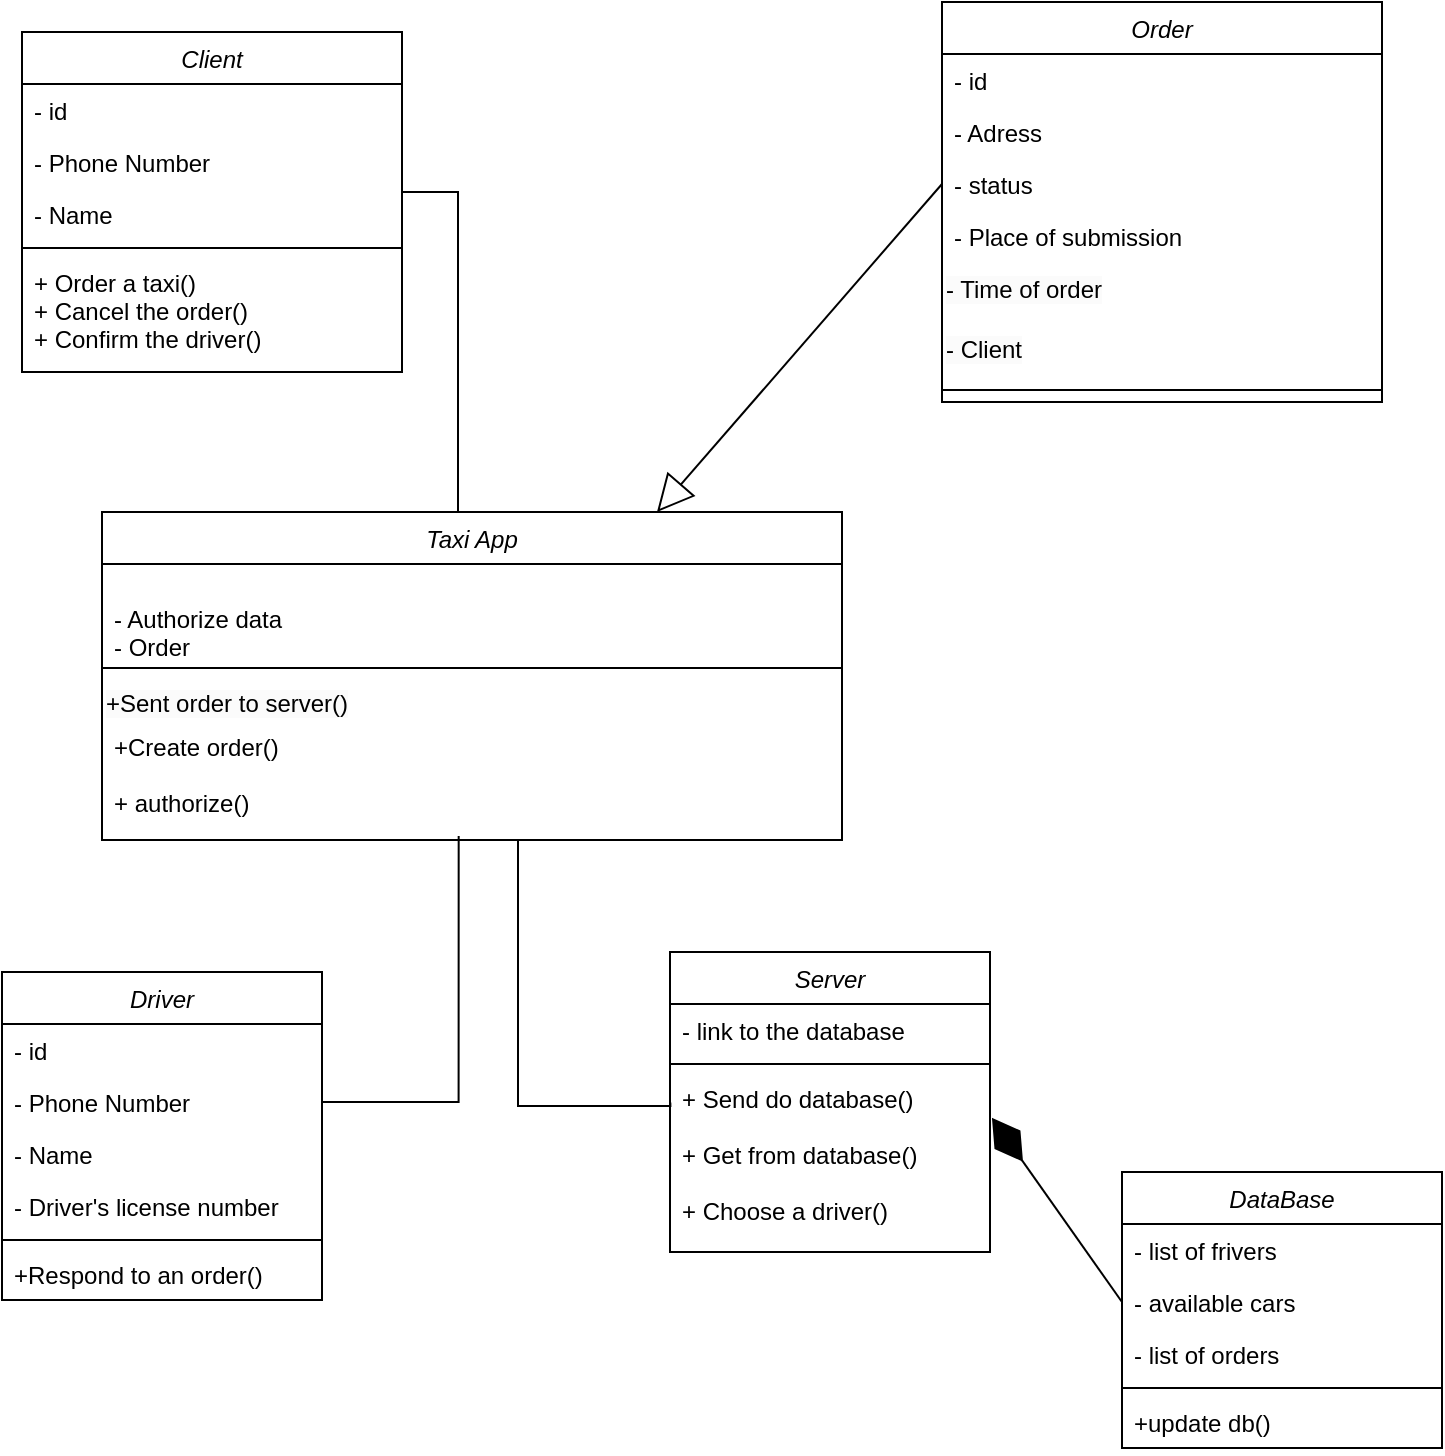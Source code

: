 <mxfile version="21.5.0" type="github">
  <diagram id="C5RBs43oDa-KdzZeNtuy" name="Page-1">
    <mxGraphModel dx="1674" dy="796" grid="1" gridSize="10" guides="1" tooltips="1" connect="1" arrows="1" fold="1" page="1" pageScale="1" pageWidth="827" pageHeight="1169" math="0" shadow="0">
      <root>
        <mxCell id="WIyWlLk6GJQsqaUBKTNV-0" />
        <mxCell id="WIyWlLk6GJQsqaUBKTNV-1" parent="WIyWlLk6GJQsqaUBKTNV-0" />
        <mxCell id="zkfFHV4jXpPFQw0GAbJ--0" value="Сlient" style="swimlane;fontStyle=2;align=center;verticalAlign=top;childLayout=stackLayout;horizontal=1;startSize=26;horizontalStack=0;resizeParent=1;resizeLast=0;collapsible=1;marginBottom=0;rounded=0;shadow=0;strokeWidth=1;" parent="WIyWlLk6GJQsqaUBKTNV-1" vertex="1">
          <mxGeometry x="90" y="30" width="190" height="170" as="geometry">
            <mxRectangle x="230" y="140" width="160" height="26" as="alternateBounds" />
          </mxGeometry>
        </mxCell>
        <mxCell id="zkfFHV4jXpPFQw0GAbJ--1" value="- id" style="text;align=left;verticalAlign=top;spacingLeft=4;spacingRight=4;overflow=hidden;rotatable=0;points=[[0,0.5],[1,0.5]];portConstraint=eastwest;" parent="zkfFHV4jXpPFQw0GAbJ--0" vertex="1">
          <mxGeometry y="26" width="190" height="26" as="geometry" />
        </mxCell>
        <mxCell id="zkfFHV4jXpPFQw0GAbJ--2" value="- Phone Number" style="text;align=left;verticalAlign=top;spacingLeft=4;spacingRight=4;overflow=hidden;rotatable=0;points=[[0,0.5],[1,0.5]];portConstraint=eastwest;rounded=0;shadow=0;html=0;" parent="zkfFHV4jXpPFQw0GAbJ--0" vertex="1">
          <mxGeometry y="52" width="190" height="26" as="geometry" />
        </mxCell>
        <mxCell id="zkfFHV4jXpPFQw0GAbJ--3" value="- Name" style="text;align=left;verticalAlign=top;spacingLeft=4;spacingRight=4;overflow=hidden;rotatable=0;points=[[0,0.5],[1,0.5]];portConstraint=eastwest;rounded=0;shadow=0;html=0;" parent="zkfFHV4jXpPFQw0GAbJ--0" vertex="1">
          <mxGeometry y="78" width="190" height="26" as="geometry" />
        </mxCell>
        <mxCell id="zkfFHV4jXpPFQw0GAbJ--4" value="" style="line;html=1;strokeWidth=1;align=left;verticalAlign=middle;spacingTop=-1;spacingLeft=3;spacingRight=3;rotatable=0;labelPosition=right;points=[];portConstraint=eastwest;" parent="zkfFHV4jXpPFQw0GAbJ--0" vertex="1">
          <mxGeometry y="104" width="190" height="8" as="geometry" />
        </mxCell>
        <mxCell id="zkfFHV4jXpPFQw0GAbJ--5" value="+ Order a taxi()&#xa;+ Cancel the order()&#xa;+ Confirm the driver()" style="text;align=left;verticalAlign=top;spacingLeft=4;spacingRight=4;overflow=hidden;rotatable=0;points=[[0,0.5],[1,0.5]];portConstraint=eastwest;" parent="zkfFHV4jXpPFQw0GAbJ--0" vertex="1">
          <mxGeometry y="112" width="190" height="58" as="geometry" />
        </mxCell>
        <mxCell id="Cgl-m45hVeOOeW6FoY-X-0" value="Taxi App&#xa;" style="swimlane;fontStyle=2;align=center;verticalAlign=top;childLayout=stackLayout;horizontal=1;startSize=26;horizontalStack=0;resizeParent=1;resizeLast=0;collapsible=1;marginBottom=0;rounded=0;shadow=0;strokeWidth=1;" parent="WIyWlLk6GJQsqaUBKTNV-1" vertex="1">
          <mxGeometry x="130" y="270" width="370" height="164" as="geometry">
            <mxRectangle x="230" y="140" width="160" height="26" as="alternateBounds" />
          </mxGeometry>
        </mxCell>
        <mxCell id="Cgl-m45hVeOOeW6FoY-X-3" value="&#xa;- Authorize data&#xa;- Order" style="text;align=left;verticalAlign=top;spacingLeft=4;spacingRight=4;overflow=hidden;rotatable=0;points=[[0,0.5],[1,0.5]];portConstraint=eastwest;rounded=0;shadow=0;html=0;" parent="Cgl-m45hVeOOeW6FoY-X-0" vertex="1">
          <mxGeometry y="26" width="370" height="48" as="geometry" />
        </mxCell>
        <mxCell id="Cgl-m45hVeOOeW6FoY-X-4" value="" style="line;html=1;strokeWidth=1;align=left;verticalAlign=middle;spacingTop=-1;spacingLeft=3;spacingRight=3;rotatable=0;labelPosition=right;points=[];portConstraint=eastwest;" parent="Cgl-m45hVeOOeW6FoY-X-0" vertex="1">
          <mxGeometry y="74" width="370" height="8" as="geometry" />
        </mxCell>
        <mxCell id="Cgl-m45hVeOOeW6FoY-X-29" value="&lt;span style=&quot;color: rgb(0, 0, 0); font-family: Helvetica; font-size: 12px; font-style: normal; font-variant-ligatures: normal; font-variant-caps: normal; font-weight: 400; letter-spacing: normal; orphans: 2; text-align: left; text-indent: 0px; text-transform: none; widows: 2; word-spacing: 0px; -webkit-text-stroke-width: 0px; background-color: rgb(251, 251, 251); text-decoration-thickness: initial; text-decoration-style: initial; text-decoration-color: initial; float: none; display: inline !important;&quot;&gt;+Sent order to server()&lt;/span&gt;" style="text;whiteSpace=wrap;html=1;" parent="Cgl-m45hVeOOeW6FoY-X-0" vertex="1">
          <mxGeometry y="82" width="370" height="22" as="geometry" />
        </mxCell>
        <mxCell id="Cgl-m45hVeOOeW6FoY-X-5" value="+Create order()&#xa;&#xa;+ authorize()" style="text;align=left;verticalAlign=top;spacingLeft=4;spacingRight=4;overflow=hidden;rotatable=0;points=[[0,0.5],[1,0.5]];portConstraint=eastwest;" parent="Cgl-m45hVeOOeW6FoY-X-0" vertex="1">
          <mxGeometry y="104" width="370" height="60" as="geometry" />
        </mxCell>
        <mxCell id="Cgl-m45hVeOOeW6FoY-X-6" value="Server" style="swimlane;fontStyle=2;align=center;verticalAlign=top;childLayout=stackLayout;horizontal=1;startSize=26;horizontalStack=0;resizeParent=1;resizeLast=0;collapsible=1;marginBottom=0;rounded=0;shadow=0;strokeWidth=1;" parent="WIyWlLk6GJQsqaUBKTNV-1" vertex="1">
          <mxGeometry x="414" y="490" width="160" height="150" as="geometry">
            <mxRectangle x="230" y="140" width="160" height="26" as="alternateBounds" />
          </mxGeometry>
        </mxCell>
        <mxCell id="Cgl-m45hVeOOeW6FoY-X-7" value="- link to the database" style="text;align=left;verticalAlign=top;spacingLeft=4;spacingRight=4;overflow=hidden;rotatable=0;points=[[0,0.5],[1,0.5]];portConstraint=eastwest;" parent="Cgl-m45hVeOOeW6FoY-X-6" vertex="1">
          <mxGeometry y="26" width="160" height="26" as="geometry" />
        </mxCell>
        <mxCell id="Cgl-m45hVeOOeW6FoY-X-10" value="" style="line;html=1;strokeWidth=1;align=left;verticalAlign=middle;spacingTop=-1;spacingLeft=3;spacingRight=3;rotatable=0;labelPosition=right;points=[];portConstraint=eastwest;" parent="Cgl-m45hVeOOeW6FoY-X-6" vertex="1">
          <mxGeometry y="52" width="160" height="8" as="geometry" />
        </mxCell>
        <mxCell id="Cgl-m45hVeOOeW6FoY-X-11" value="+ Send do database()&#xa;&#xa;+ Get from database()&#xa;&#xa;+ Choose a driver()" style="text;align=left;verticalAlign=top;spacingLeft=4;spacingRight=4;overflow=hidden;rotatable=0;points=[[0,0.5],[1,0.5]];portConstraint=eastwest;" parent="Cgl-m45hVeOOeW6FoY-X-6" vertex="1">
          <mxGeometry y="60" width="160" height="90" as="geometry" />
        </mxCell>
        <mxCell id="Cgl-m45hVeOOeW6FoY-X-12" value="Order" style="swimlane;fontStyle=2;align=center;verticalAlign=top;childLayout=stackLayout;horizontal=1;startSize=26;horizontalStack=0;resizeParent=1;resizeLast=0;collapsible=1;marginBottom=0;rounded=0;shadow=0;strokeWidth=1;" parent="WIyWlLk6GJQsqaUBKTNV-1" vertex="1">
          <mxGeometry x="550" y="15" width="220" height="200" as="geometry">
            <mxRectangle x="230" y="140" width="160" height="26" as="alternateBounds" />
          </mxGeometry>
        </mxCell>
        <mxCell id="Cgl-m45hVeOOeW6FoY-X-13" value="- id" style="text;align=left;verticalAlign=top;spacingLeft=4;spacingRight=4;overflow=hidden;rotatable=0;points=[[0,0.5],[1,0.5]];portConstraint=eastwest;" parent="Cgl-m45hVeOOeW6FoY-X-12" vertex="1">
          <mxGeometry y="26" width="220" height="26" as="geometry" />
        </mxCell>
        <mxCell id="Cgl-m45hVeOOeW6FoY-X-14" value="- Adress" style="text;align=left;verticalAlign=top;spacingLeft=4;spacingRight=4;overflow=hidden;rotatable=0;points=[[0,0.5],[1,0.5]];portConstraint=eastwest;rounded=0;shadow=0;html=0;" parent="Cgl-m45hVeOOeW6FoY-X-12" vertex="1">
          <mxGeometry y="52" width="220" height="26" as="geometry" />
        </mxCell>
        <mxCell id="Cgl-m45hVeOOeW6FoY-X-15" value="- status" style="text;align=left;verticalAlign=top;spacingLeft=4;spacingRight=4;overflow=hidden;rotatable=0;points=[[0,0.5],[1,0.5]];portConstraint=eastwest;rounded=0;shadow=0;html=0;" parent="Cgl-m45hVeOOeW6FoY-X-12" vertex="1">
          <mxGeometry y="78" width="220" height="26" as="geometry" />
        </mxCell>
        <mxCell id="Cgl-m45hVeOOeW6FoY-X-24" value="- Place of submission" style="text;align=left;verticalAlign=top;spacingLeft=4;spacingRight=4;overflow=hidden;rotatable=0;points=[[0,0.5],[1,0.5]];portConstraint=eastwest;rounded=0;shadow=0;html=0;" parent="Cgl-m45hVeOOeW6FoY-X-12" vertex="1">
          <mxGeometry y="104" width="220" height="26" as="geometry" />
        </mxCell>
        <mxCell id="Cgl-m45hVeOOeW6FoY-X-25" value="&lt;span style=&quot;color: rgb(0, 0, 0); font-family: Helvetica; font-size: 12px; font-style: normal; font-variant-ligatures: normal; font-variant-caps: normal; font-weight: 400; letter-spacing: normal; orphans: 2; text-align: left; text-indent: 0px; text-transform: none; widows: 2; word-spacing: 0px; -webkit-text-stroke-width: 0px; background-color: rgb(251, 251, 251); text-decoration-thickness: initial; text-decoration-style: initial; text-decoration-color: initial; float: none; display: inline !important;&quot;&gt;- Time of order&lt;/span&gt;" style="text;whiteSpace=wrap;html=1;" parent="Cgl-m45hVeOOeW6FoY-X-12" vertex="1">
          <mxGeometry y="130" width="220" height="30" as="geometry" />
        </mxCell>
        <mxCell id="Cgl-m45hVeOOeW6FoY-X-26" value="&lt;span style=&quot;color: rgb(0, 0, 0); font-family: Helvetica; font-size: 12px; font-style: normal; font-variant-ligatures: normal; font-variant-caps: normal; font-weight: 400; letter-spacing: normal; orphans: 2; text-align: left; text-indent: 0px; text-transform: none; widows: 2; word-spacing: 0px; -webkit-text-stroke-width: 0px; background-color: rgb(251, 251, 251); text-decoration-thickness: initial; text-decoration-style: initial; text-decoration-color: initial; float: none; display: inline !important;&quot;&gt;- Client&lt;/span&gt;" style="text;whiteSpace=wrap;html=1;" parent="Cgl-m45hVeOOeW6FoY-X-12" vertex="1">
          <mxGeometry y="160" width="220" height="30" as="geometry" />
        </mxCell>
        <mxCell id="Cgl-m45hVeOOeW6FoY-X-16" value="" style="line;html=1;strokeWidth=1;align=left;verticalAlign=middle;spacingTop=-1;spacingLeft=3;spacingRight=3;rotatable=0;labelPosition=right;points=[];portConstraint=eastwest;" parent="Cgl-m45hVeOOeW6FoY-X-12" vertex="1">
          <mxGeometry y="190" width="220" height="8" as="geometry" />
        </mxCell>
        <mxCell id="Cgl-m45hVeOOeW6FoY-X-18" value="Driver" style="swimlane;fontStyle=2;align=center;verticalAlign=top;childLayout=stackLayout;horizontal=1;startSize=26;horizontalStack=0;resizeParent=1;resizeLast=0;collapsible=1;marginBottom=0;rounded=0;shadow=0;strokeWidth=1;" parent="WIyWlLk6GJQsqaUBKTNV-1" vertex="1">
          <mxGeometry x="80" y="500" width="160" height="164" as="geometry">
            <mxRectangle x="230" y="140" width="160" height="26" as="alternateBounds" />
          </mxGeometry>
        </mxCell>
        <mxCell id="Cgl-m45hVeOOeW6FoY-X-19" value="- id" style="text;align=left;verticalAlign=top;spacingLeft=4;spacingRight=4;overflow=hidden;rotatable=0;points=[[0,0.5],[1,0.5]];portConstraint=eastwest;" parent="Cgl-m45hVeOOeW6FoY-X-18" vertex="1">
          <mxGeometry y="26" width="160" height="26" as="geometry" />
        </mxCell>
        <mxCell id="Cgl-m45hVeOOeW6FoY-X-20" value="- Phone Number" style="text;align=left;verticalAlign=top;spacingLeft=4;spacingRight=4;overflow=hidden;rotatable=0;points=[[0,0.5],[1,0.5]];portConstraint=eastwest;rounded=0;shadow=0;html=0;" parent="Cgl-m45hVeOOeW6FoY-X-18" vertex="1">
          <mxGeometry y="52" width="160" height="26" as="geometry" />
        </mxCell>
        <mxCell id="Cgl-m45hVeOOeW6FoY-X-21" value="- Name" style="text;align=left;verticalAlign=top;spacingLeft=4;spacingRight=4;overflow=hidden;rotatable=0;points=[[0,0.5],[1,0.5]];portConstraint=eastwest;rounded=0;shadow=0;html=0;" parent="Cgl-m45hVeOOeW6FoY-X-18" vertex="1">
          <mxGeometry y="78" width="160" height="26" as="geometry" />
        </mxCell>
        <mxCell id="Cgl-m45hVeOOeW6FoY-X-28" value="- Driver&#39;s license number" style="text;align=left;verticalAlign=top;spacingLeft=4;spacingRight=4;overflow=hidden;rotatable=0;points=[[0,0.5],[1,0.5]];portConstraint=eastwest;rounded=0;shadow=0;html=0;" parent="Cgl-m45hVeOOeW6FoY-X-18" vertex="1">
          <mxGeometry y="104" width="160" height="26" as="geometry" />
        </mxCell>
        <mxCell id="Cgl-m45hVeOOeW6FoY-X-22" value="" style="line;html=1;strokeWidth=1;align=left;verticalAlign=middle;spacingTop=-1;spacingLeft=3;spacingRight=3;rotatable=0;labelPosition=right;points=[];portConstraint=eastwest;" parent="Cgl-m45hVeOOeW6FoY-X-18" vertex="1">
          <mxGeometry y="130" width="160" height="8" as="geometry" />
        </mxCell>
        <mxCell id="Cgl-m45hVeOOeW6FoY-X-23" value="+Respond to an order()" style="text;align=left;verticalAlign=top;spacingLeft=4;spacingRight=4;overflow=hidden;rotatable=0;points=[[0,0.5],[1,0.5]];portConstraint=eastwest;" parent="Cgl-m45hVeOOeW6FoY-X-18" vertex="1">
          <mxGeometry y="138" width="160" height="26" as="geometry" />
        </mxCell>
        <mxCell id="Cgl-m45hVeOOeW6FoY-X-30" value="DataBase" style="swimlane;fontStyle=2;align=center;verticalAlign=top;childLayout=stackLayout;horizontal=1;startSize=26;horizontalStack=0;resizeParent=1;resizeLast=0;collapsible=1;marginBottom=0;rounded=0;shadow=0;strokeWidth=1;" parent="WIyWlLk6GJQsqaUBKTNV-1" vertex="1">
          <mxGeometry x="640" y="600" width="160" height="138" as="geometry">
            <mxRectangle x="230" y="140" width="160" height="26" as="alternateBounds" />
          </mxGeometry>
        </mxCell>
        <mxCell id="Cgl-m45hVeOOeW6FoY-X-31" value="- list of frivers" style="text;align=left;verticalAlign=top;spacingLeft=4;spacingRight=4;overflow=hidden;rotatable=0;points=[[0,0.5],[1,0.5]];portConstraint=eastwest;" parent="Cgl-m45hVeOOeW6FoY-X-30" vertex="1">
          <mxGeometry y="26" width="160" height="26" as="geometry" />
        </mxCell>
        <mxCell id="Cgl-m45hVeOOeW6FoY-X-32" value="- available cars" style="text;align=left;verticalAlign=top;spacingLeft=4;spacingRight=4;overflow=hidden;rotatable=0;points=[[0,0.5],[1,0.5]];portConstraint=eastwest;rounded=0;shadow=0;html=0;" parent="Cgl-m45hVeOOeW6FoY-X-30" vertex="1">
          <mxGeometry y="52" width="160" height="26" as="geometry" />
        </mxCell>
        <mxCell id="Cgl-m45hVeOOeW6FoY-X-33" value="- list of orders" style="text;align=left;verticalAlign=top;spacingLeft=4;spacingRight=4;overflow=hidden;rotatable=0;points=[[0,0.5],[1,0.5]];portConstraint=eastwest;rounded=0;shadow=0;html=0;" parent="Cgl-m45hVeOOeW6FoY-X-30" vertex="1">
          <mxGeometry y="78" width="160" height="26" as="geometry" />
        </mxCell>
        <mxCell id="Cgl-m45hVeOOeW6FoY-X-34" value="" style="line;html=1;strokeWidth=1;align=left;verticalAlign=middle;spacingTop=-1;spacingLeft=3;spacingRight=3;rotatable=0;labelPosition=right;points=[];portConstraint=eastwest;" parent="Cgl-m45hVeOOeW6FoY-X-30" vertex="1">
          <mxGeometry y="104" width="160" height="8" as="geometry" />
        </mxCell>
        <mxCell id="Cgl-m45hVeOOeW6FoY-X-35" value="+update db()" style="text;align=left;verticalAlign=top;spacingLeft=4;spacingRight=4;overflow=hidden;rotatable=0;points=[[0,0.5],[1,0.5]];portConstraint=eastwest;" parent="Cgl-m45hVeOOeW6FoY-X-30" vertex="1">
          <mxGeometry y="112" width="160" height="26" as="geometry" />
        </mxCell>
        <mxCell id="Cgl-m45hVeOOeW6FoY-X-37" value="" style="endArrow=none;html=1;edgeStyle=orthogonalEdgeStyle;rounded=0;" parent="WIyWlLk6GJQsqaUBKTNV-1" edge="1">
          <mxGeometry relative="1" as="geometry">
            <mxPoint x="280" y="110" as="sourcePoint" />
            <mxPoint x="310" y="270" as="targetPoint" />
            <Array as="points">
              <mxPoint x="308" y="110" />
            </Array>
          </mxGeometry>
        </mxCell>
        <mxCell id="Cgl-m45hVeOOeW6FoY-X-40" value="" style="endArrow=block;endSize=16;endFill=0;html=1;rounded=0;entryX=0.75;entryY=0;entryDx=0;entryDy=0;exitX=0;exitY=0.5;exitDx=0;exitDy=0;" parent="WIyWlLk6GJQsqaUBKTNV-1" source="Cgl-m45hVeOOeW6FoY-X-15" target="Cgl-m45hVeOOeW6FoY-X-0" edge="1">
          <mxGeometry width="160" relative="1" as="geometry">
            <mxPoint x="410" y="110" as="sourcePoint" />
            <mxPoint x="570" y="110" as="targetPoint" />
          </mxGeometry>
        </mxCell>
        <mxCell id="Cgl-m45hVeOOeW6FoY-X-41" value="" style="endArrow=diamondThin;endFill=1;endSize=24;html=1;rounded=0;entryX=1.006;entryY=0.254;entryDx=0;entryDy=0;entryPerimeter=0;exitX=0;exitY=0.5;exitDx=0;exitDy=0;" parent="WIyWlLk6GJQsqaUBKTNV-1" source="Cgl-m45hVeOOeW6FoY-X-32" target="Cgl-m45hVeOOeW6FoY-X-11" edge="1">
          <mxGeometry width="160" relative="1" as="geometry">
            <mxPoint x="650" y="470" as="sourcePoint" />
            <mxPoint x="810" y="470" as="targetPoint" />
          </mxGeometry>
        </mxCell>
        <mxCell id="Cgl-m45hVeOOeW6FoY-X-42" value="" style="endArrow=none;html=1;edgeStyle=orthogonalEdgeStyle;rounded=0;entryX=1;entryY=0.5;entryDx=0;entryDy=0;exitX=0.482;exitY=0.967;exitDx=0;exitDy=0;exitPerimeter=0;" parent="WIyWlLk6GJQsqaUBKTNV-1" source="Cgl-m45hVeOOeW6FoY-X-5" target="Cgl-m45hVeOOeW6FoY-X-20" edge="1">
          <mxGeometry relative="1" as="geometry">
            <mxPoint x="280" y="440" as="sourcePoint" />
            <mxPoint x="310" y="600" as="targetPoint" />
            <Array as="points">
              <mxPoint x="308" y="565" />
            </Array>
          </mxGeometry>
        </mxCell>
        <mxCell id="Cgl-m45hVeOOeW6FoY-X-43" value="" style="endArrow=none;html=1;edgeStyle=orthogonalEdgeStyle;rounded=0;entryX=0.001;entryY=0.17;entryDx=0;entryDy=0;exitX=0.482;exitY=0.967;exitDx=0;exitDy=0;exitPerimeter=0;entryPerimeter=0;" parent="WIyWlLk6GJQsqaUBKTNV-1" target="Cgl-m45hVeOOeW6FoY-X-11" edge="1">
          <mxGeometry relative="1" as="geometry">
            <mxPoint x="338" y="434" as="sourcePoint" />
            <mxPoint x="270" y="567" as="targetPoint" />
            <Array as="points">
              <mxPoint x="338" y="567" />
              <mxPoint x="414" y="567" />
            </Array>
          </mxGeometry>
        </mxCell>
      </root>
    </mxGraphModel>
  </diagram>
</mxfile>
